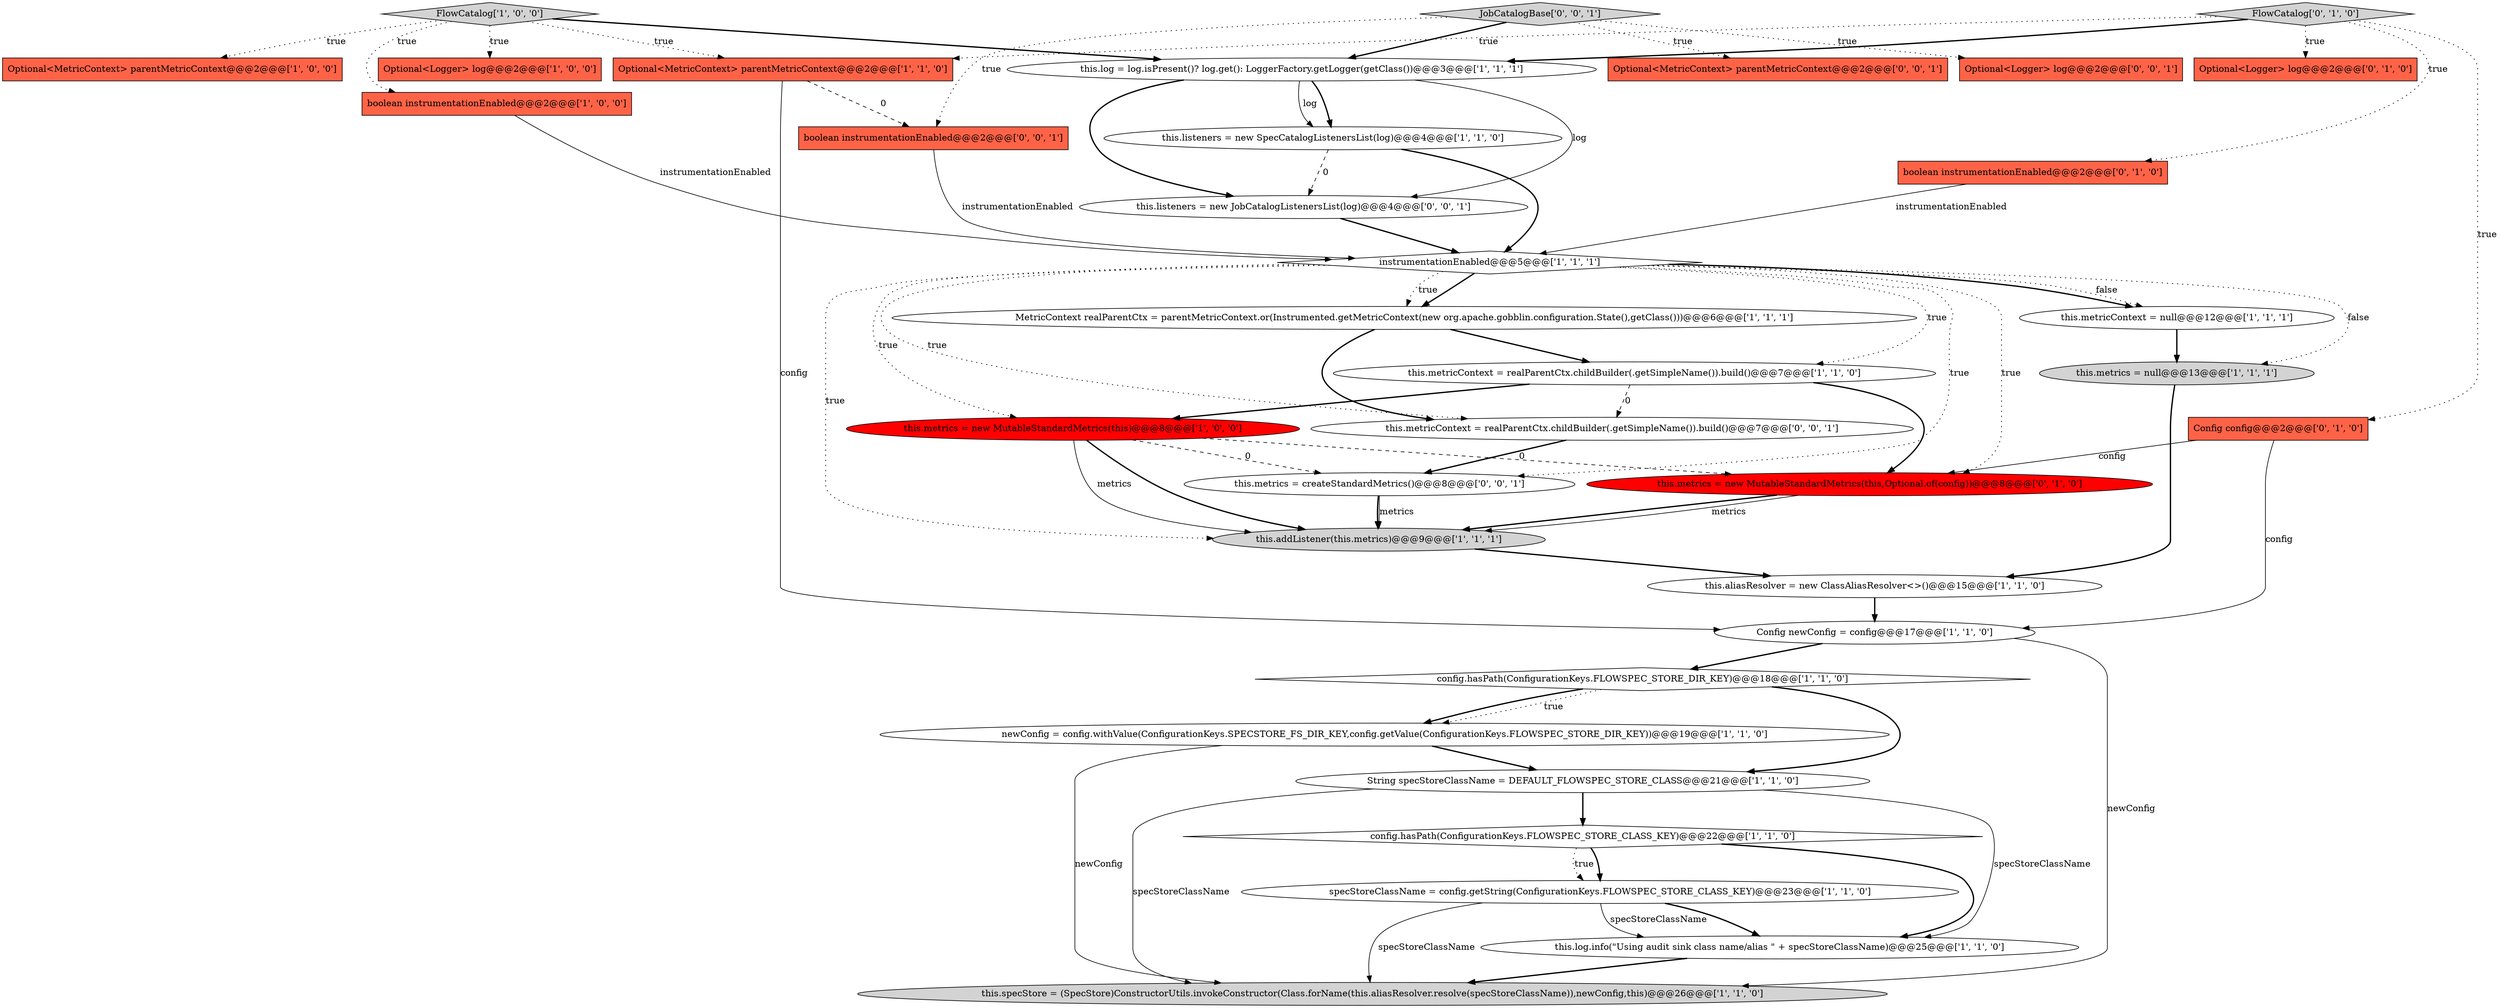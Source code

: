 digraph {
18 [style = filled, label = "this.listeners = new SpecCatalogListenersList(log)@@@4@@@['1', '1', '0']", fillcolor = white, shape = ellipse image = "AAA0AAABBB1BBB"];
9 [style = filled, label = "this.metricContext = null@@@12@@@['1', '1', '1']", fillcolor = white, shape = ellipse image = "AAA0AAABBB1BBB"];
1 [style = filled, label = "this.log = log.isPresent()? log.get(): LoggerFactory.getLogger(getClass())@@@3@@@['1', '1', '1']", fillcolor = white, shape = ellipse image = "AAA0AAABBB1BBB"];
31 [style = filled, label = "boolean instrumentationEnabled@@@2@@@['0', '0', '1']", fillcolor = tomato, shape = box image = "AAA0AAABBB3BBB"];
32 [style = filled, label = "this.metricContext = realParentCtx.childBuilder(.getSimpleName()).build()@@@7@@@['0', '0', '1']", fillcolor = white, shape = ellipse image = "AAA0AAABBB3BBB"];
15 [style = filled, label = "this.addListener(this.metrics)@@@9@@@['1', '1', '1']", fillcolor = lightgray, shape = ellipse image = "AAA0AAABBB1BBB"];
30 [style = filled, label = "Optional<MetricContext> parentMetricContext@@@2@@@['0', '0', '1']", fillcolor = tomato, shape = box image = "AAA0AAABBB3BBB"];
10 [style = filled, label = "Optional<Logger> log@@@2@@@['1', '0', '0']", fillcolor = tomato, shape = box image = "AAA0AAABBB1BBB"];
2 [style = filled, label = "instrumentationEnabled@@@5@@@['1', '1', '1']", fillcolor = white, shape = diamond image = "AAA0AAABBB1BBB"];
6 [style = filled, label = "config.hasPath(ConfigurationKeys.FLOWSPEC_STORE_CLASS_KEY)@@@22@@@['1', '1', '0']", fillcolor = white, shape = diamond image = "AAA0AAABBB1BBB"];
34 [style = filled, label = "this.listeners = new JobCatalogListenersList(log)@@@4@@@['0', '0', '1']", fillcolor = white, shape = ellipse image = "AAA0AAABBB3BBB"];
33 [style = filled, label = "this.metrics = createStandardMetrics()@@@8@@@['0', '0', '1']", fillcolor = white, shape = ellipse image = "AAA0AAABBB3BBB"];
19 [style = filled, label = "MetricContext realParentCtx = parentMetricContext.or(Instrumented.getMetricContext(new org.apache.gobblin.configuration.State(),getClass()))@@@6@@@['1', '1', '1']", fillcolor = white, shape = ellipse image = "AAA0AAABBB1BBB"];
20 [style = filled, label = "Optional<MetricContext> parentMetricContext@@@2@@@['1', '1', '0']", fillcolor = tomato, shape = box image = "AAA0AAABBB1BBB"];
28 [style = filled, label = "JobCatalogBase['0', '0', '1']", fillcolor = lightgray, shape = diamond image = "AAA0AAABBB3BBB"];
22 [style = filled, label = "this.aliasResolver = new ClassAliasResolver<>()@@@15@@@['1', '1', '0']", fillcolor = white, shape = ellipse image = "AAA0AAABBB1BBB"];
16 [style = filled, label = "this.metrics = null@@@13@@@['1', '1', '1']", fillcolor = lightgray, shape = ellipse image = "AAA0AAABBB1BBB"];
24 [style = filled, label = "Optional<Logger> log@@@2@@@['0', '1', '0']", fillcolor = tomato, shape = box image = "AAA0AAABBB2BBB"];
7 [style = filled, label = "this.log.info(\"Using audit sink class name/alias \" + specStoreClassName)@@@25@@@['1', '1', '0']", fillcolor = white, shape = ellipse image = "AAA0AAABBB1BBB"];
14 [style = filled, label = "Config newConfig = config@@@17@@@['1', '1', '0']", fillcolor = white, shape = ellipse image = "AAA0AAABBB1BBB"];
12 [style = filled, label = "boolean instrumentationEnabled@@@2@@@['1', '0', '0']", fillcolor = tomato, shape = box image = "AAA0AAABBB1BBB"];
3 [style = filled, label = "FlowCatalog['1', '0', '0']", fillcolor = lightgray, shape = diamond image = "AAA0AAABBB1BBB"];
13 [style = filled, label = "this.metrics = new MutableStandardMetrics(this)@@@8@@@['1', '0', '0']", fillcolor = red, shape = ellipse image = "AAA1AAABBB1BBB"];
21 [style = filled, label = "this.specStore = (SpecStore)ConstructorUtils.invokeConstructor(Class.forName(this.aliasResolver.resolve(specStoreClassName)),newConfig,this)@@@26@@@['1', '1', '0']", fillcolor = lightgray, shape = ellipse image = "AAA0AAABBB1BBB"];
0 [style = filled, label = "config.hasPath(ConfigurationKeys.FLOWSPEC_STORE_DIR_KEY)@@@18@@@['1', '1', '0']", fillcolor = white, shape = diamond image = "AAA0AAABBB1BBB"];
25 [style = filled, label = "this.metrics = new MutableStandardMetrics(this,Optional.of(config))@@@8@@@['0', '1', '0']", fillcolor = red, shape = ellipse image = "AAA1AAABBB2BBB"];
4 [style = filled, label = "Optional<MetricContext> parentMetricContext@@@2@@@['1', '0', '0']", fillcolor = tomato, shape = box image = "AAA0AAABBB1BBB"];
8 [style = filled, label = "this.metricContext = realParentCtx.childBuilder(.getSimpleName()).build()@@@7@@@['1', '1', '0']", fillcolor = white, shape = ellipse image = "AAA0AAABBB1BBB"];
29 [style = filled, label = "Optional<Logger> log@@@2@@@['0', '0', '1']", fillcolor = tomato, shape = box image = "AAA0AAABBB3BBB"];
17 [style = filled, label = "newConfig = config.withValue(ConfigurationKeys.SPECSTORE_FS_DIR_KEY,config.getValue(ConfigurationKeys.FLOWSPEC_STORE_DIR_KEY))@@@19@@@['1', '1', '0']", fillcolor = white, shape = ellipse image = "AAA0AAABBB1BBB"];
11 [style = filled, label = "specStoreClassName = config.getString(ConfigurationKeys.FLOWSPEC_STORE_CLASS_KEY)@@@23@@@['1', '1', '0']", fillcolor = white, shape = ellipse image = "AAA0AAABBB1BBB"];
26 [style = filled, label = "Config config@@@2@@@['0', '1', '0']", fillcolor = tomato, shape = box image = "AAA0AAABBB2BBB"];
23 [style = filled, label = "boolean instrumentationEnabled@@@2@@@['0', '1', '0']", fillcolor = tomato, shape = box image = "AAA0AAABBB2BBB"];
5 [style = filled, label = "String specStoreClassName = DEFAULT_FLOWSPEC_STORE_CLASS@@@21@@@['1', '1', '0']", fillcolor = white, shape = ellipse image = "AAA0AAABBB1BBB"];
27 [style = filled, label = "FlowCatalog['0', '1', '0']", fillcolor = lightgray, shape = diamond image = "AAA0AAABBB2BBB"];
17->5 [style = bold, label=""];
28->31 [style = dotted, label="true"];
27->1 [style = bold, label=""];
17->21 [style = solid, label="newConfig"];
2->19 [style = bold, label=""];
3->20 [style = dotted, label="true"];
3->1 [style = bold, label=""];
33->15 [style = bold, label=""];
5->7 [style = solid, label="specStoreClassName"];
0->17 [style = bold, label=""];
27->26 [style = dotted, label="true"];
26->25 [style = solid, label="config"];
3->10 [style = dotted, label="true"];
20->31 [style = dashed, label="0"];
33->15 [style = solid, label="metrics"];
2->15 [style = dotted, label="true"];
8->32 [style = dashed, label="0"];
5->21 [style = solid, label="specStoreClassName"];
3->4 [style = dotted, label="true"];
27->23 [style = dotted, label="true"];
1->18 [style = bold, label=""];
2->13 [style = dotted, label="true"];
28->1 [style = bold, label=""];
27->24 [style = dotted, label="true"];
2->9 [style = bold, label=""];
13->25 [style = dashed, label="0"];
18->2 [style = bold, label=""];
16->22 [style = bold, label=""];
9->16 [style = bold, label=""];
19->8 [style = bold, label=""];
31->2 [style = solid, label="instrumentationEnabled"];
32->33 [style = bold, label=""];
12->2 [style = solid, label="instrumentationEnabled"];
15->22 [style = bold, label=""];
2->9 [style = dotted, label="false"];
26->14 [style = solid, label="config"];
11->21 [style = solid, label="specStoreClassName"];
2->16 [style = dotted, label="false"];
2->25 [style = dotted, label="true"];
1->18 [style = solid, label="log"];
2->32 [style = dotted, label="true"];
28->29 [style = dotted, label="true"];
28->30 [style = dotted, label="true"];
18->34 [style = dashed, label="0"];
1->34 [style = bold, label=""];
19->32 [style = bold, label=""];
5->6 [style = bold, label=""];
14->0 [style = bold, label=""];
34->2 [style = bold, label=""];
2->33 [style = dotted, label="true"];
14->21 [style = solid, label="newConfig"];
3->12 [style = dotted, label="true"];
27->20 [style = dotted, label="true"];
6->11 [style = bold, label=""];
11->7 [style = bold, label=""];
25->15 [style = bold, label=""];
7->21 [style = bold, label=""];
13->33 [style = dashed, label="0"];
0->17 [style = dotted, label="true"];
1->34 [style = solid, label="log"];
13->15 [style = bold, label=""];
6->11 [style = dotted, label="true"];
22->14 [style = bold, label=""];
6->7 [style = bold, label=""];
13->15 [style = solid, label="metrics"];
25->15 [style = solid, label="metrics"];
8->25 [style = bold, label=""];
20->14 [style = solid, label="config"];
23->2 [style = solid, label="instrumentationEnabled"];
11->7 [style = solid, label="specStoreClassName"];
2->8 [style = dotted, label="true"];
8->13 [style = bold, label=""];
2->19 [style = dotted, label="true"];
0->5 [style = bold, label=""];
}
